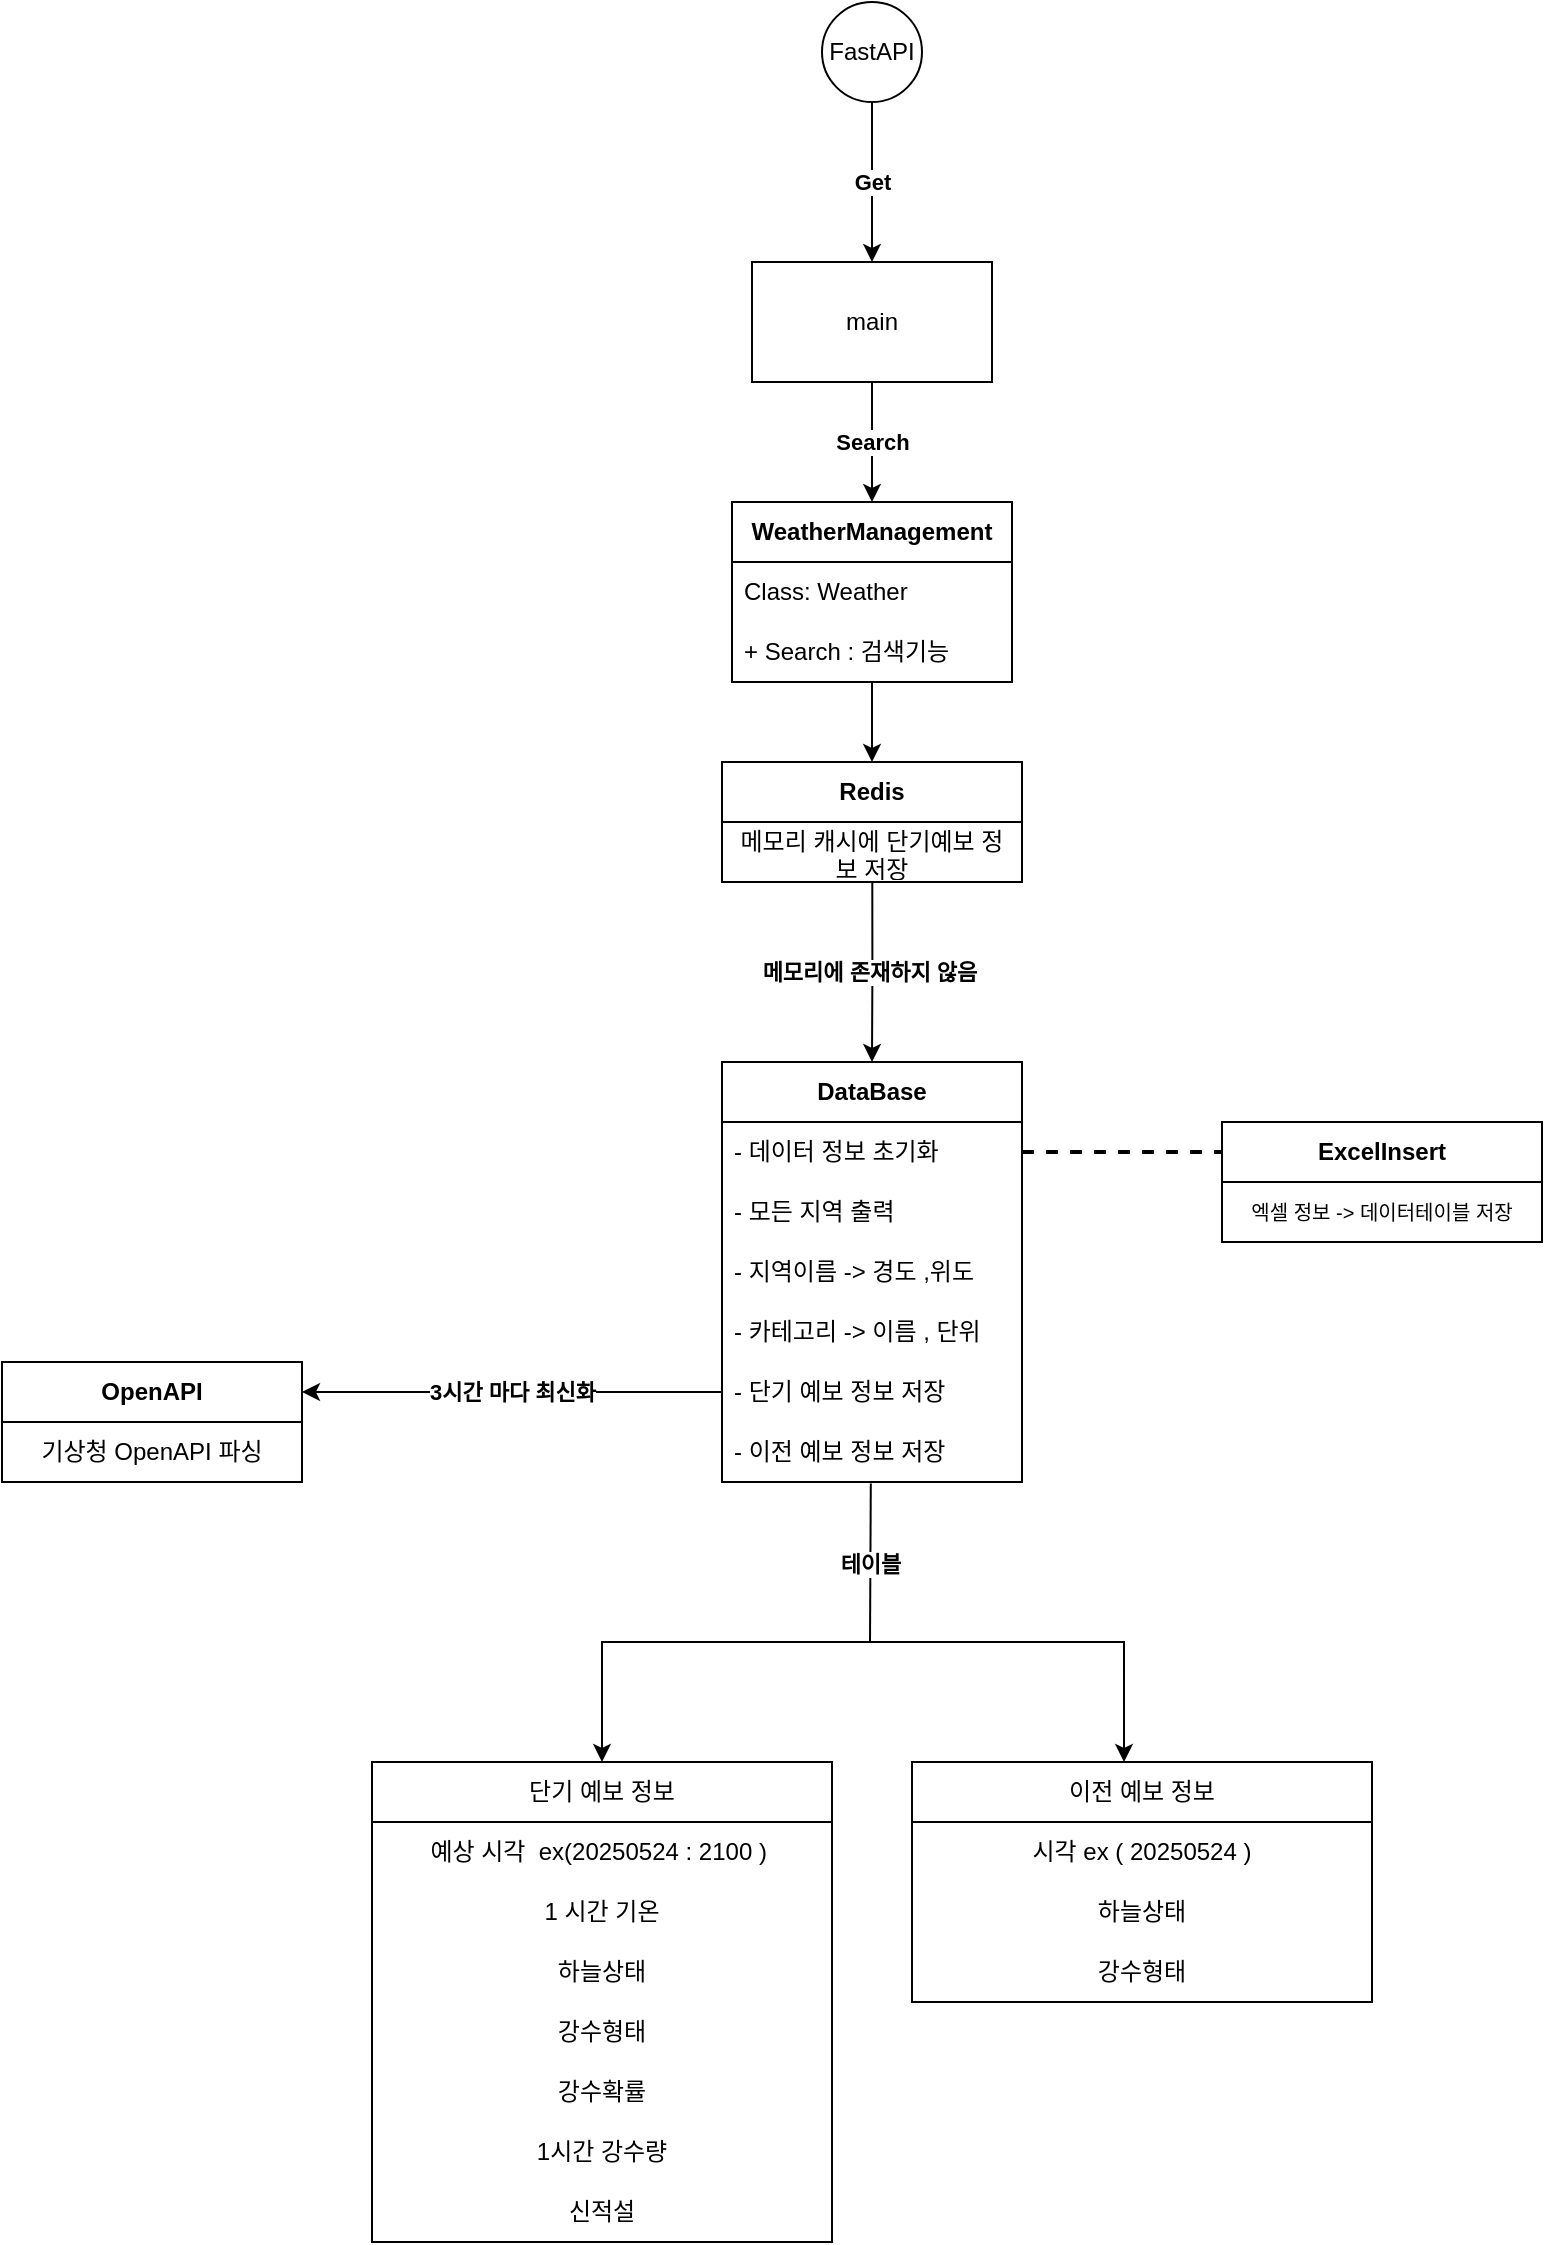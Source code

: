 <mxfile version="27.0.6">
  <diagram name="페이지-1" id="whLFLDpv9hWIQBEOgnWq">
    <mxGraphModel dx="983" dy="541" grid="1" gridSize="10" guides="1" tooltips="1" connect="1" arrows="1" fold="1" page="1" pageScale="1" pageWidth="827" pageHeight="1169" math="0" shadow="0">
      <root>
        <mxCell id="0" />
        <mxCell id="1" parent="0" />
        <mxCell id="lGSin_4eT-B3Pep32u-L-1" value="FastAPI" style="ellipse;whiteSpace=wrap;html=1;aspect=fixed;" vertex="1" parent="1">
          <mxGeometry x="440" y="20" width="50" height="50" as="geometry" />
        </mxCell>
        <mxCell id="lGSin_4eT-B3Pep32u-L-7" value="main" style="rounded=0;whiteSpace=wrap;html=1;" vertex="1" parent="1">
          <mxGeometry x="405" y="150" width="120" height="60" as="geometry" />
        </mxCell>
        <mxCell id="lGSin_4eT-B3Pep32u-L-9" value="" style="endArrow=classic;html=1;rounded=0;exitX=0.5;exitY=1;exitDx=0;exitDy=0;entryX=0.5;entryY=0;entryDx=0;entryDy=0;" edge="1" parent="1" source="lGSin_4eT-B3Pep32u-L-1" target="lGSin_4eT-B3Pep32u-L-7">
          <mxGeometry relative="1" as="geometry">
            <mxPoint x="520" y="270" as="sourcePoint" />
            <mxPoint x="620" y="270" as="targetPoint" />
          </mxGeometry>
        </mxCell>
        <mxCell id="lGSin_4eT-B3Pep32u-L-10" value="Get" style="edgeLabel;resizable=0;html=1;;align=center;verticalAlign=middle;fontStyle=1" connectable="0" vertex="1" parent="lGSin_4eT-B3Pep32u-L-9">
          <mxGeometry relative="1" as="geometry" />
        </mxCell>
        <mxCell id="lGSin_4eT-B3Pep32u-L-11" value="&lt;b&gt;DataBase&lt;/b&gt;" style="swimlane;fontStyle=0;childLayout=stackLayout;horizontal=1;startSize=30;horizontalStack=0;resizeParent=1;resizeParentMax=0;resizeLast=0;collapsible=1;marginBottom=0;whiteSpace=wrap;html=1;" vertex="1" parent="1">
          <mxGeometry x="390" y="550" width="150" height="210" as="geometry" />
        </mxCell>
        <mxCell id="lGSin_4eT-B3Pep32u-L-13" value="- 데이터 정보 초기화&amp;nbsp;" style="text;strokeColor=none;fillColor=none;align=left;verticalAlign=middle;spacingLeft=4;spacingRight=4;overflow=hidden;points=[[0,0.5],[1,0.5]];portConstraint=eastwest;rotatable=0;whiteSpace=wrap;html=1;" vertex="1" parent="lGSin_4eT-B3Pep32u-L-11">
          <mxGeometry y="30" width="150" height="30" as="geometry" />
        </mxCell>
        <mxCell id="lGSin_4eT-B3Pep32u-L-14" value="- 모든 지역 출력" style="text;strokeColor=none;fillColor=none;align=left;verticalAlign=middle;spacingLeft=4;spacingRight=4;overflow=hidden;points=[[0,0.5],[1,0.5]];portConstraint=eastwest;rotatable=0;whiteSpace=wrap;html=1;" vertex="1" parent="lGSin_4eT-B3Pep32u-L-11">
          <mxGeometry y="60" width="150" height="30" as="geometry" />
        </mxCell>
        <mxCell id="lGSin_4eT-B3Pep32u-L-19" value="- 지역이름 -&amp;gt; 경도 ,위도" style="text;strokeColor=none;fillColor=none;align=left;verticalAlign=middle;spacingLeft=4;spacingRight=4;overflow=hidden;points=[[0,0.5],[1,0.5]];portConstraint=eastwest;rotatable=0;whiteSpace=wrap;html=1;" vertex="1" parent="lGSin_4eT-B3Pep32u-L-11">
          <mxGeometry y="90" width="150" height="30" as="geometry" />
        </mxCell>
        <mxCell id="lGSin_4eT-B3Pep32u-L-20" value="- 카테고리 -&amp;gt; 이름 , 단위&amp;nbsp;" style="text;strokeColor=none;fillColor=none;align=left;verticalAlign=middle;spacingLeft=4;spacingRight=4;overflow=hidden;points=[[0,0.5],[1,0.5]];portConstraint=eastwest;rotatable=0;whiteSpace=wrap;html=1;" vertex="1" parent="lGSin_4eT-B3Pep32u-L-11">
          <mxGeometry y="120" width="150" height="30" as="geometry" />
        </mxCell>
        <mxCell id="lGSin_4eT-B3Pep32u-L-21" value="- 단기 예보 정보 저장&amp;nbsp;" style="text;strokeColor=none;fillColor=none;align=left;verticalAlign=middle;spacingLeft=4;spacingRight=4;overflow=hidden;points=[[0,0.5],[1,0.5]];portConstraint=eastwest;rotatable=0;whiteSpace=wrap;html=1;" vertex="1" parent="lGSin_4eT-B3Pep32u-L-11">
          <mxGeometry y="150" width="150" height="30" as="geometry" />
        </mxCell>
        <mxCell id="lGSin_4eT-B3Pep32u-L-22" value="- 이전 예보 정보 저장" style="text;strokeColor=none;fillColor=none;align=left;verticalAlign=middle;spacingLeft=4;spacingRight=4;overflow=hidden;points=[[0,0.5],[1,0.5]];portConstraint=eastwest;rotatable=0;whiteSpace=wrap;html=1;" vertex="1" parent="lGSin_4eT-B3Pep32u-L-11">
          <mxGeometry y="180" width="150" height="30" as="geometry" />
        </mxCell>
        <mxCell id="lGSin_4eT-B3Pep32u-L-57" style="edgeStyle=orthogonalEdgeStyle;rounded=0;orthogonalLoop=1;jettySize=auto;html=1;entryX=0.5;entryY=0;entryDx=0;entryDy=0;" edge="1" parent="1" source="lGSin_4eT-B3Pep32u-L-15" target="lGSin_4eT-B3Pep32u-L-38">
          <mxGeometry relative="1" as="geometry" />
        </mxCell>
        <mxCell id="lGSin_4eT-B3Pep32u-L-15" value="&lt;b&gt;WeatherManagement&lt;/b&gt;" style="swimlane;fontStyle=0;childLayout=stackLayout;horizontal=1;startSize=30;horizontalStack=0;resizeParent=1;resizeParentMax=0;resizeLast=0;collapsible=1;marginBottom=0;whiteSpace=wrap;html=1;" vertex="1" parent="1">
          <mxGeometry x="395" y="270" width="140" height="90" as="geometry" />
        </mxCell>
        <mxCell id="lGSin_4eT-B3Pep32u-L-16" value="Class: Weather" style="text;strokeColor=none;fillColor=none;align=left;verticalAlign=middle;spacingLeft=4;spacingRight=4;overflow=hidden;points=[[0,0.5],[1,0.5]];portConstraint=eastwest;rotatable=0;whiteSpace=wrap;html=1;" vertex="1" parent="lGSin_4eT-B3Pep32u-L-15">
          <mxGeometry y="30" width="140" height="30" as="geometry" />
        </mxCell>
        <mxCell id="lGSin_4eT-B3Pep32u-L-17" value="+ Search : 검색기능" style="text;strokeColor=none;fillColor=none;align=left;verticalAlign=middle;spacingLeft=4;spacingRight=4;overflow=hidden;points=[[0,0.5],[1,0.5]];portConstraint=eastwest;rotatable=0;whiteSpace=wrap;html=1;" vertex="1" parent="lGSin_4eT-B3Pep32u-L-15">
          <mxGeometry y="60" width="140" height="30" as="geometry" />
        </mxCell>
        <mxCell id="lGSin_4eT-B3Pep32u-L-23" value="" style="endArrow=classic;html=1;rounded=0;exitX=0.5;exitY=1;exitDx=0;exitDy=0;entryX=0.5;entryY=0;entryDx=0;entryDy=0;" edge="1" parent="1" source="lGSin_4eT-B3Pep32u-L-7" target="lGSin_4eT-B3Pep32u-L-15">
          <mxGeometry relative="1" as="geometry">
            <mxPoint x="590" y="220" as="sourcePoint" />
            <mxPoint x="590" y="300" as="targetPoint" />
          </mxGeometry>
        </mxCell>
        <mxCell id="lGSin_4eT-B3Pep32u-L-24" value="Search" style="edgeLabel;resizable=0;html=1;;align=center;verticalAlign=middle;fontStyle=1" connectable="0" vertex="1" parent="lGSin_4eT-B3Pep32u-L-23">
          <mxGeometry relative="1" as="geometry" />
        </mxCell>
        <mxCell id="lGSin_4eT-B3Pep32u-L-26" value="&lt;font&gt;&lt;b&gt;ExcelInsert&lt;/b&gt;&lt;/font&gt;" style="swimlane;fontStyle=0;childLayout=stackLayout;horizontal=1;startSize=30;horizontalStack=0;resizeParent=1;resizeParentMax=0;resizeLast=0;collapsible=1;marginBottom=0;whiteSpace=wrap;html=1;" vertex="1" parent="1">
          <mxGeometry x="640" y="580" width="160" height="60" as="geometry" />
        </mxCell>
        <mxCell id="lGSin_4eT-B3Pep32u-L-27" value="&lt;font style=&quot;font-size: 10px;&quot;&gt;엑셀 정보 -&amp;gt; 데이터테이블 저장&lt;/font&gt;" style="text;strokeColor=none;fillColor=none;align=center;verticalAlign=middle;spacingLeft=4;spacingRight=4;overflow=hidden;points=[[0,0.5],[1,0.5]];portConstraint=eastwest;rotatable=0;whiteSpace=wrap;html=1;" vertex="1" parent="lGSin_4eT-B3Pep32u-L-26">
          <mxGeometry y="30" width="160" height="30" as="geometry" />
        </mxCell>
        <mxCell id="lGSin_4eT-B3Pep32u-L-31" value="&lt;b&gt;OpenAPI&lt;/b&gt;" style="swimlane;fontStyle=0;childLayout=stackLayout;horizontal=1;startSize=30;horizontalStack=0;resizeParent=1;resizeParentMax=0;resizeLast=0;collapsible=1;marginBottom=0;whiteSpace=wrap;html=1;" vertex="1" parent="1">
          <mxGeometry x="30" y="700" width="150" height="60" as="geometry" />
        </mxCell>
        <mxCell id="lGSin_4eT-B3Pep32u-L-32" value="기상청 OpenAPI 파싱" style="text;strokeColor=none;fillColor=none;align=center;verticalAlign=middle;spacingLeft=4;spacingRight=4;overflow=hidden;points=[[0,0.5],[1,0.5]];portConstraint=eastwest;rotatable=0;whiteSpace=wrap;html=1;" vertex="1" parent="lGSin_4eT-B3Pep32u-L-31">
          <mxGeometry y="30" width="150" height="30" as="geometry" />
        </mxCell>
        <mxCell id="lGSin_4eT-B3Pep32u-L-38" value="&lt;b&gt;Redis&lt;/b&gt;" style="swimlane;fontStyle=0;childLayout=stackLayout;horizontal=1;startSize=30;horizontalStack=0;resizeParent=1;resizeParentMax=0;resizeLast=0;collapsible=1;marginBottom=0;whiteSpace=wrap;html=1;" vertex="1" parent="1">
          <mxGeometry x="390" y="400" width="150" height="60" as="geometry" />
        </mxCell>
        <mxCell id="lGSin_4eT-B3Pep32u-L-39" value="메모리 캐시에 단기예보 정보 저장" style="text;strokeColor=none;fillColor=none;align=center;verticalAlign=middle;spacingLeft=4;spacingRight=4;overflow=hidden;points=[[0,0.5],[1,0.5]];portConstraint=eastwest;rotatable=0;whiteSpace=wrap;html=1;" vertex="1" parent="lGSin_4eT-B3Pep32u-L-38">
          <mxGeometry y="30" width="150" height="30" as="geometry" />
        </mxCell>
        <mxCell id="lGSin_4eT-B3Pep32u-L-59" value="&lt;b&gt;3시간 마다 최신화&lt;/b&gt;" style="edgeStyle=orthogonalEdgeStyle;rounded=0;orthogonalLoop=1;jettySize=auto;html=1;entryX=1;entryY=0.25;entryDx=0;entryDy=0;" edge="1" parent="1" source="lGSin_4eT-B3Pep32u-L-21" target="lGSin_4eT-B3Pep32u-L-31">
          <mxGeometry relative="1" as="geometry">
            <mxPoint x="460" y="810" as="targetPoint" />
            <Array as="points">
              <mxPoint x="230" y="715" />
              <mxPoint x="230" y="715" />
            </Array>
          </mxGeometry>
        </mxCell>
        <mxCell id="lGSin_4eT-B3Pep32u-L-61" style="edgeStyle=orthogonalEdgeStyle;rounded=0;orthogonalLoop=1;jettySize=auto;html=1;exitX=1;exitY=0.5;exitDx=0;exitDy=0;entryX=0;entryY=0.25;entryDx=0;entryDy=0;endArrow=none;startFill=0;strokeWidth=2;dashed=1;" edge="1" parent="1" source="lGSin_4eT-B3Pep32u-L-13" target="lGSin_4eT-B3Pep32u-L-26">
          <mxGeometry relative="1" as="geometry" />
        </mxCell>
        <mxCell id="lGSin_4eT-B3Pep32u-L-63" value="&lt;b&gt;메모리에 존재하지 않음&amp;nbsp;&lt;/b&gt;" style="edgeStyle=orthogonalEdgeStyle;rounded=0;orthogonalLoop=1;jettySize=auto;html=1;entryX=0.5;entryY=0;entryDx=0;entryDy=0;exitX=0.501;exitY=1.009;exitDx=0;exitDy=0;exitPerimeter=0;" edge="1" parent="1" source="lGSin_4eT-B3Pep32u-L-39" target="lGSin_4eT-B3Pep32u-L-11">
          <mxGeometry relative="1" as="geometry">
            <mxPoint x="470" y="470" as="sourcePoint" />
          </mxGeometry>
        </mxCell>
        <mxCell id="lGSin_4eT-B3Pep32u-L-64" value="단기 예보 정보" style="swimlane;fontStyle=0;childLayout=stackLayout;horizontal=1;startSize=30;horizontalStack=0;resizeParent=1;resizeParentMax=0;resizeLast=0;collapsible=1;marginBottom=0;whiteSpace=wrap;html=1;" vertex="1" parent="1">
          <mxGeometry x="215" y="900" width="230" height="240" as="geometry" />
        </mxCell>
        <mxCell id="lGSin_4eT-B3Pep32u-L-65" value="예상 시각&amp;nbsp; ex(20250524 : 2100 )&amp;nbsp;" style="text;strokeColor=none;fillColor=none;align=center;verticalAlign=middle;spacingLeft=4;spacingRight=4;overflow=hidden;points=[[0,0.5],[1,0.5]];portConstraint=eastwest;rotatable=0;whiteSpace=wrap;html=1;" vertex="1" parent="lGSin_4eT-B3Pep32u-L-64">
          <mxGeometry y="30" width="230" height="30" as="geometry" />
        </mxCell>
        <mxCell id="lGSin_4eT-B3Pep32u-L-66" value="1 시간 기온" style="text;strokeColor=none;fillColor=none;align=center;verticalAlign=middle;spacingLeft=4;spacingRight=4;overflow=hidden;points=[[0,0.5],[1,0.5]];portConstraint=eastwest;rotatable=0;whiteSpace=wrap;html=1;" vertex="1" parent="lGSin_4eT-B3Pep32u-L-64">
          <mxGeometry y="60" width="230" height="30" as="geometry" />
        </mxCell>
        <mxCell id="lGSin_4eT-B3Pep32u-L-67" value="하늘상태" style="text;strokeColor=none;fillColor=none;align=center;verticalAlign=middle;spacingLeft=4;spacingRight=4;overflow=hidden;points=[[0,0.5],[1,0.5]];portConstraint=eastwest;rotatable=0;whiteSpace=wrap;html=1;" vertex="1" parent="lGSin_4eT-B3Pep32u-L-64">
          <mxGeometry y="90" width="230" height="30" as="geometry" />
        </mxCell>
        <mxCell id="lGSin_4eT-B3Pep32u-L-68" value="강수형태" style="text;strokeColor=none;fillColor=none;align=center;verticalAlign=middle;spacingLeft=4;spacingRight=4;overflow=hidden;points=[[0,0.5],[1,0.5]];portConstraint=eastwest;rotatable=0;whiteSpace=wrap;html=1;" vertex="1" parent="lGSin_4eT-B3Pep32u-L-64">
          <mxGeometry y="120" width="230" height="30" as="geometry" />
        </mxCell>
        <mxCell id="lGSin_4eT-B3Pep32u-L-69" value="강수확률" style="text;strokeColor=none;fillColor=none;align=center;verticalAlign=middle;spacingLeft=4;spacingRight=4;overflow=hidden;points=[[0,0.5],[1,0.5]];portConstraint=eastwest;rotatable=0;whiteSpace=wrap;html=1;" vertex="1" parent="lGSin_4eT-B3Pep32u-L-64">
          <mxGeometry y="150" width="230" height="30" as="geometry" />
        </mxCell>
        <mxCell id="lGSin_4eT-B3Pep32u-L-70" value="1시간 강수량" style="text;strokeColor=none;fillColor=none;align=center;verticalAlign=middle;spacingLeft=4;spacingRight=4;overflow=hidden;points=[[0,0.5],[1,0.5]];portConstraint=eastwest;rotatable=0;whiteSpace=wrap;html=1;" vertex="1" parent="lGSin_4eT-B3Pep32u-L-64">
          <mxGeometry y="180" width="230" height="30" as="geometry" />
        </mxCell>
        <mxCell id="lGSin_4eT-B3Pep32u-L-71" value="신적설" style="text;strokeColor=none;fillColor=none;align=center;verticalAlign=middle;spacingLeft=4;spacingRight=4;overflow=hidden;points=[[0,0.5],[1,0.5]];portConstraint=eastwest;rotatable=0;whiteSpace=wrap;html=1;" vertex="1" parent="lGSin_4eT-B3Pep32u-L-64">
          <mxGeometry y="210" width="230" height="30" as="geometry" />
        </mxCell>
        <mxCell id="lGSin_4eT-B3Pep32u-L-73" value="이전 예보 정보" style="swimlane;fontStyle=0;childLayout=stackLayout;horizontal=1;startSize=30;horizontalStack=0;resizeParent=1;resizeParentMax=0;resizeLast=0;collapsible=1;marginBottom=0;whiteSpace=wrap;html=1;" vertex="1" parent="1">
          <mxGeometry x="485" y="900" width="230" height="120" as="geometry" />
        </mxCell>
        <mxCell id="lGSin_4eT-B3Pep32u-L-74" value="시각 ex ( 20250524 )" style="text;strokeColor=none;fillColor=none;align=center;verticalAlign=middle;spacingLeft=4;spacingRight=4;overflow=hidden;points=[[0,0.5],[1,0.5]];portConstraint=eastwest;rotatable=0;whiteSpace=wrap;html=1;" vertex="1" parent="lGSin_4eT-B3Pep32u-L-73">
          <mxGeometry y="30" width="230" height="30" as="geometry" />
        </mxCell>
        <mxCell id="lGSin_4eT-B3Pep32u-L-76" value="하늘상태" style="text;strokeColor=none;fillColor=none;align=center;verticalAlign=middle;spacingLeft=4;spacingRight=4;overflow=hidden;points=[[0,0.5],[1,0.5]];portConstraint=eastwest;rotatable=0;whiteSpace=wrap;html=1;" vertex="1" parent="lGSin_4eT-B3Pep32u-L-73">
          <mxGeometry y="60" width="230" height="30" as="geometry" />
        </mxCell>
        <mxCell id="lGSin_4eT-B3Pep32u-L-77" value="강수형태" style="text;strokeColor=none;fillColor=none;align=center;verticalAlign=middle;spacingLeft=4;spacingRight=4;overflow=hidden;points=[[0,0.5],[1,0.5]];portConstraint=eastwest;rotatable=0;whiteSpace=wrap;html=1;" vertex="1" parent="lGSin_4eT-B3Pep32u-L-73">
          <mxGeometry y="90" width="230" height="30" as="geometry" />
        </mxCell>
        <mxCell id="lGSin_4eT-B3Pep32u-L-81" style="edgeStyle=orthogonalEdgeStyle;rounded=0;orthogonalLoop=1;jettySize=auto;html=1;exitX=0.5;exitY=0;exitDx=0;exitDy=0;startArrow=classic;startFill=1;" edge="1" parent="1" source="lGSin_4eT-B3Pep32u-L-64">
          <mxGeometry relative="1" as="geometry">
            <mxPoint x="415" y="850" as="sourcePoint" />
            <mxPoint x="591.01" y="900" as="targetPoint" />
            <Array as="points">
              <mxPoint x="335" y="840" />
              <mxPoint x="595" y="840" />
            </Array>
          </mxGeometry>
        </mxCell>
        <mxCell id="lGSin_4eT-B3Pep32u-L-83" value="&lt;b&gt;테이블&lt;/b&gt;" style="endArrow=none;html=1;rounded=0;entryX=0.496;entryY=1.025;entryDx=0;entryDy=0;entryPerimeter=0;" edge="1" parent="1" target="lGSin_4eT-B3Pep32u-L-22">
          <mxGeometry width="50" height="50" relative="1" as="geometry">
            <mxPoint x="464" y="840" as="sourcePoint" />
            <mxPoint x="464" y="770" as="targetPoint" />
          </mxGeometry>
        </mxCell>
      </root>
    </mxGraphModel>
  </diagram>
</mxfile>
